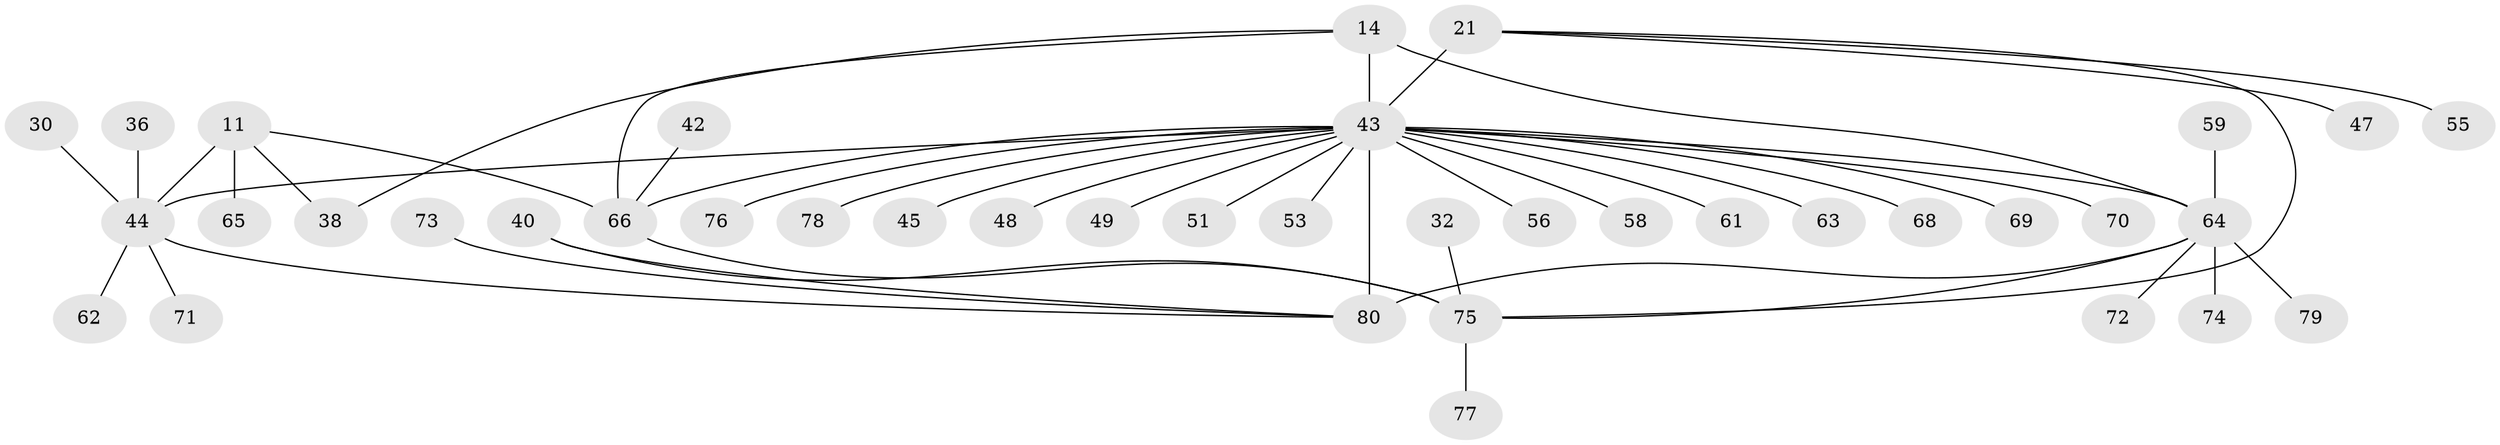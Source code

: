 // original degree distribution, {6: 0.075, 12: 0.0375, 4: 0.0375, 8: 0.0375, 5: 0.025, 7: 0.0125, 3: 0.025, 9: 0.0125, 1: 0.475, 2: 0.2625}
// Generated by graph-tools (version 1.1) at 2025/55/03/09/25 04:55:16]
// undirected, 40 vertices, 48 edges
graph export_dot {
graph [start="1"]
  node [color=gray90,style=filled];
  11 [super="+9"];
  14 [super="+13"];
  21 [super="+20"];
  30;
  32;
  36;
  38;
  40;
  42 [super="+29"];
  43 [super="+41+19+34+39"];
  44 [super="+12"];
  45;
  47;
  48;
  49;
  51 [super="+25"];
  53;
  55;
  56 [super="+54"];
  58;
  59 [super="+50"];
  61;
  62;
  63;
  64 [super="+52+57"];
  65;
  66 [super="+8+31+35"];
  68;
  69 [super="+27"];
  70;
  71;
  72;
  73;
  74 [super="+60"];
  75 [super="+33+6+23"];
  76;
  77 [super="+46"];
  78 [super="+67"];
  79;
  80 [super="+2"];
  11 -- 65;
  11 -- 38;
  11 -- 44 [weight=4];
  11 -- 66;
  14 -- 64;
  14 -- 38;
  14 -- 43 [weight=5];
  14 -- 66;
  21 -- 55;
  21 -- 75;
  21 -- 43 [weight=4];
  21 -- 47;
  30 -- 44;
  32 -- 75;
  36 -- 44;
  40 -- 80;
  40 -- 75;
  42 -- 66;
  43 -- 80 [weight=3];
  43 -- 66;
  43 -- 68;
  43 -- 69;
  43 -- 44 [weight=3];
  43 -- 51;
  43 -- 53;
  43 -- 56;
  43 -- 58;
  43 -- 70;
  43 -- 45;
  43 -- 76;
  43 -- 78;
  43 -- 48;
  43 -- 49;
  43 -- 61;
  43 -- 63;
  43 -- 64 [weight=2];
  44 -- 71;
  44 -- 80;
  44 -- 62;
  59 -- 64;
  64 -- 72;
  64 -- 74;
  64 -- 75 [weight=2];
  64 -- 79;
  64 -- 80 [weight=4];
  66 -- 75 [weight=4];
  73 -- 80;
  75 -- 77;
}
